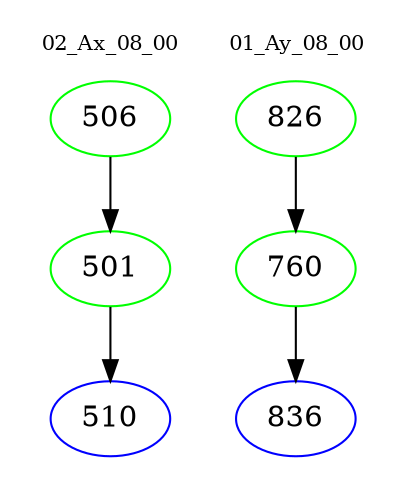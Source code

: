 digraph{
subgraph cluster_0 {
color = white
label = "02_Ax_08_00";
fontsize=10;
T0_506 [label="506", color="green"]
T0_506 -> T0_501 [color="black"]
T0_501 [label="501", color="green"]
T0_501 -> T0_510 [color="black"]
T0_510 [label="510", color="blue"]
}
subgraph cluster_1 {
color = white
label = "01_Ay_08_00";
fontsize=10;
T1_826 [label="826", color="green"]
T1_826 -> T1_760 [color="black"]
T1_760 [label="760", color="green"]
T1_760 -> T1_836 [color="black"]
T1_836 [label="836", color="blue"]
}
}
